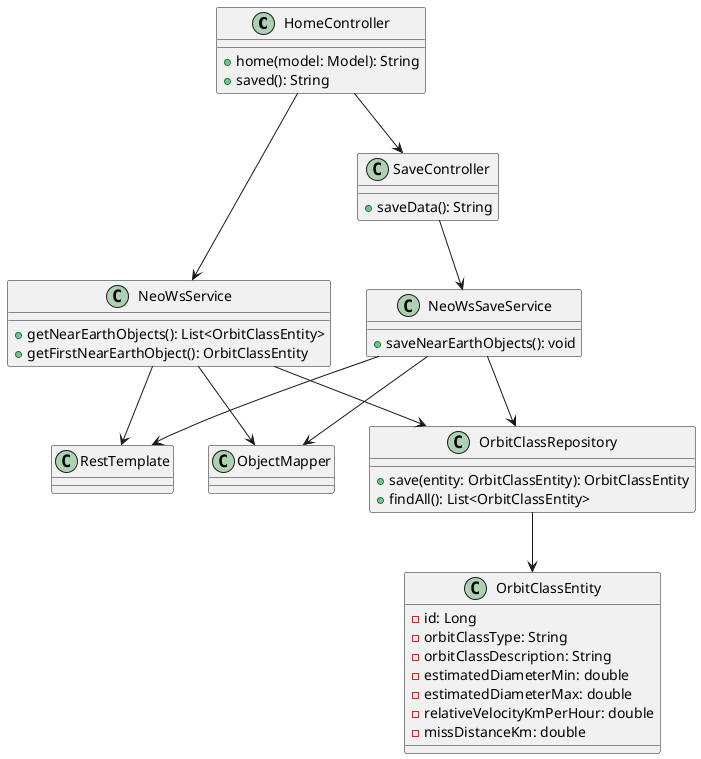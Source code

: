 @startuml
class HomeController {
  + home(model: Model): String
  + saved(): String
}

class SaveController {
  + saveData(): String
}

class NeoWsService {
  + getNearEarthObjects(): List<OrbitClassEntity>
  + getFirstNearEarthObject(): OrbitClassEntity
}

class NeoWsSaveService {
  + saveNearEarthObjects(): void
}

class RestTemplate

class ObjectMapper

class OrbitClassRepository {
  + save(entity: OrbitClassEntity): OrbitClassEntity
  + findAll(): List<OrbitClassEntity>
}

class OrbitClassEntity {
  - id: Long
  - orbitClassType: String
  - orbitClassDescription: String
  - estimatedDiameterMin: double
  - estimatedDiameterMax: double
  - relativeVelocityKmPerHour: double
  - missDistanceKm: double
}

HomeController --> NeoWsService
HomeController --> SaveController
SaveController --> NeoWsSaveService
NeoWsService --> RestTemplate
NeoWsService --> ObjectMapper
NeoWsSaveService --> RestTemplate
NeoWsSaveService --> ObjectMapper
NeoWsSaveService --> OrbitClassRepository
NeoWsService --> OrbitClassRepository
OrbitClassRepository --> OrbitClassEntity
@enduml

